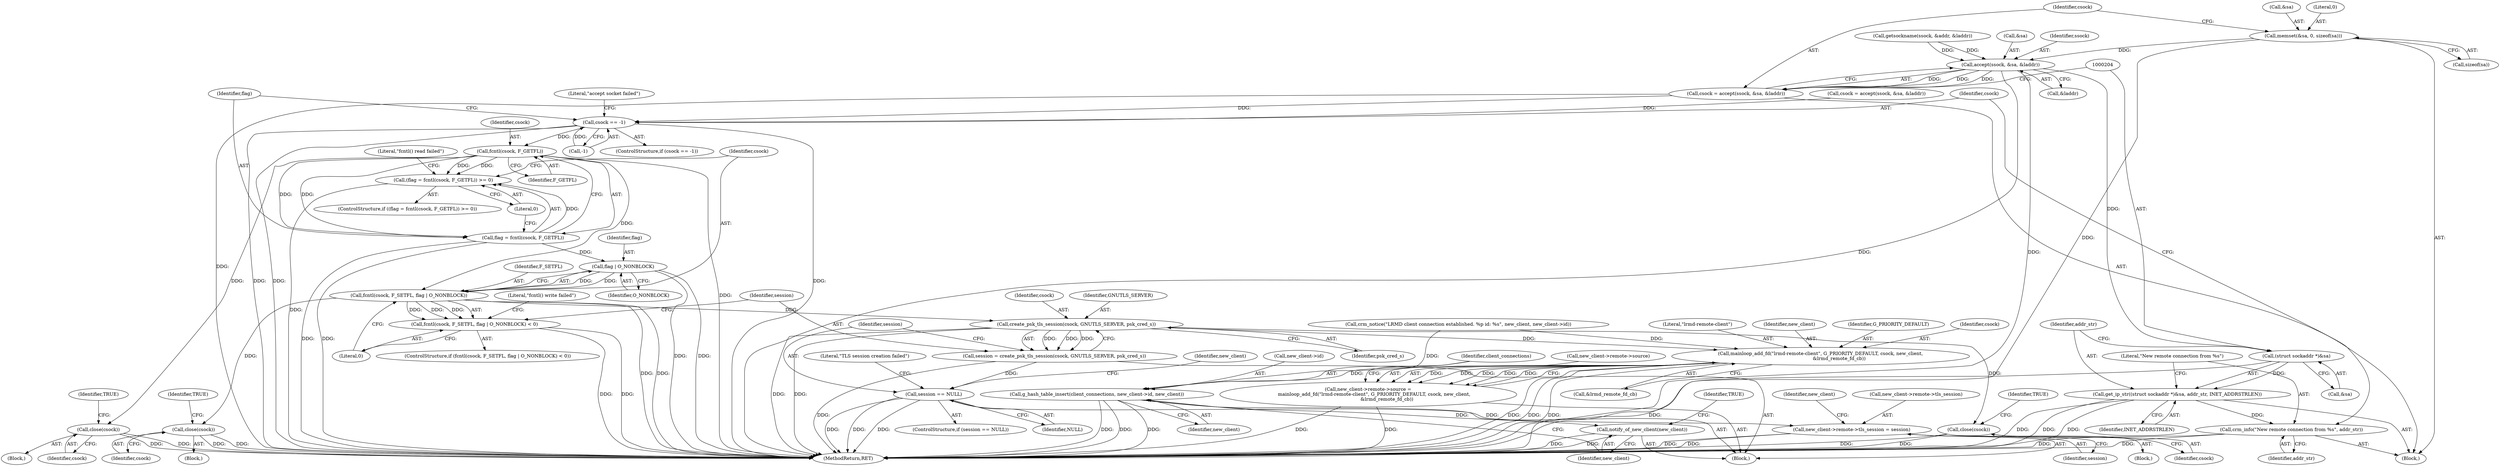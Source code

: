 digraph "1_pacemaker_5ec24a2642bd0854b884d1a9b51d12371373b410_0@API" {
"1000188" [label="(Call,memset(&sa, 0, sizeof(sa)))"];
"1000196" [label="(Call,accept(ssock, &sa, &laddr))"];
"1000194" [label="(Call,csock = accept(ssock, &sa, &laddr))"];
"1000213" [label="(Call,csock == -1)"];
"1000226" [label="(Call,fcntl(csock, F_GETFL))"];
"1000223" [label="(Call,(flag = fcntl(csock, F_GETFL)) >= 0)"];
"1000224" [label="(Call,flag = fcntl(csock, F_GETFL))"];
"1000236" [label="(Call,flag | O_NONBLOCK)"];
"1000233" [label="(Call,fcntl(csock, F_SETFL, flag | O_NONBLOCK))"];
"1000232" [label="(Call,fcntl(csock, F_SETFL, flag | O_NONBLOCK) < 0)"];
"1000243" [label="(Call,close(csock))"];
"1000257" [label="(Call,create_psk_tls_session(csock, GNUTLS_SERVER, psk_cred_s))"];
"1000255" [label="(Call,session = create_psk_tls_session(csock, GNUTLS_SERVER, psk_cred_s))"];
"1000262" [label="(Call,session == NULL)"];
"1000291" [label="(Call,new_client->remote->tls_session = session)"];
"1000268" [label="(Call,close(csock))"];
"1000325" [label="(Call,mainloop_add_fd(\"lrmd-remote-client\", G_PRIORITY_DEFAULT, csock, new_client,\n                         &lrmd_remote_fd_cb))"];
"1000319" [label="(Call,new_client->remote->source =\n        mainloop_add_fd(\"lrmd-remote-client\", G_PRIORITY_DEFAULT, csock, new_client,\n                         &lrmd_remote_fd_cb))"];
"1000332" [label="(Call,g_hash_table_insert(client_connections, new_client->id, new_client))"];
"1000338" [label="(Call,notify_of_new_client(new_client))"];
"1000251" [label="(Call,close(csock))"];
"1000203" [label="(Call,(struct sockaddr *)&sa)"];
"1000202" [label="(Call,get_ip_str((struct sockaddr *)&sa, addr_str, INET_ADDRSTRLEN))"];
"1000209" [label="(Call,crm_info(\"New remote connection from %s\", addr_str))"];
"1000227" [label="(Identifier,csock)"];
"1000162" [label="(Call,csock = accept(ssock, &sa, &laddr))"];
"1000202" [label="(Call,get_ip_str((struct sockaddr *)&sa, addr_str, INET_ADDRSTRLEN))"];
"1000330" [label="(Call,&lrmd_remote_fd_cb)"];
"1000327" [label="(Identifier,G_PRIORITY_DEFAULT)"];
"1000233" [label="(Call,fcntl(csock, F_SETFL, flag | O_NONBLOCK))"];
"1000254" [label="(Identifier,TRUE)"];
"1000269" [label="(Identifier,csock)"];
"1000243" [label="(Call,close(csock))"];
"1000300" [label="(Identifier,new_client)"];
"1000194" [label="(Call,csock = accept(ssock, &sa, &laddr))"];
"1000212" [label="(ControlStructure,if (csock == -1))"];
"1000223" [label="(Call,(flag = fcntl(csock, F_GETFL)) >= 0)"];
"1000210" [label="(Literal,\"New remote connection from %s\")"];
"1000242" [label="(Literal,\"fcntl() write failed\")"];
"1000262" [label="(Call,session == NULL)"];
"1000255" [label="(Call,session = create_psk_tls_session(csock, GNUTLS_SERVER, psk_cred_s))"];
"1000260" [label="(Identifier,psk_cred_s)"];
"1000297" [label="(Identifier,session)"];
"1000188" [label="(Call,memset(&sa, 0, sizeof(sa)))"];
"1000200" [label="(Call,&laddr)"];
"1000267" [label="(Literal,\"TLS session creation failed\")"];
"1000341" [label="(Identifier,TRUE)"];
"1000338" [label="(Call,notify_of_new_client(new_client))"];
"1000328" [label="(Identifier,csock)"];
"1000326" [label="(Literal,\"lrmd-remote-client\")"];
"1000225" [label="(Identifier,flag)"];
"1000215" [label="(Call,-1)"];
"1000244" [label="(Identifier,csock)"];
"1000203" [label="(Call,(struct sockaddr *)&sa)"];
"1000251" [label="(Call,close(csock))"];
"1000320" [label="(Call,new_client->remote->source)"];
"1000181" [label="(Block,)"];
"1000248" [label="(Block,)"];
"1000137" [label="(Call,getsockname(ssock, &addr, &laddr))"];
"1000234" [label="(Identifier,csock)"];
"1000261" [label="(ControlStructure,if (session == NULL))"];
"1000214" [label="(Identifier,csock)"];
"1000258" [label="(Identifier,csock)"];
"1000273" [label="(Identifier,new_client)"];
"1000268" [label="(Call,close(csock))"];
"1000198" [label="(Call,&sa)"];
"1000213" [label="(Call,csock == -1)"];
"1000224" [label="(Call,flag = fcntl(csock, F_GETFL))"];
"1000342" [label="(MethodReturn,RET)"];
"1000292" [label="(Call,new_client->remote->tls_session)"];
"1000228" [label="(Identifier,F_GETFL)"];
"1000337" [label="(Identifier,new_client)"];
"1000222" [label="(ControlStructure,if ((flag = fcntl(csock, F_GETFL)) >= 0))"];
"1000259" [label="(Identifier,GNUTLS_SERVER)"];
"1000240" [label="(Block,)"];
"1000236" [label="(Call,flag | O_NONBLOCK)"];
"1000235" [label="(Identifier,F_SETFL)"];
"1000196" [label="(Call,accept(ssock, &sa, &laddr))"];
"1000334" [label="(Call,new_client->id)"];
"1000265" [label="(Block,)"];
"1000252" [label="(Identifier,csock)"];
"1000339" [label="(Identifier,new_client)"];
"1000219" [label="(Literal,\"accept socket failed\")"];
"1000229" [label="(Literal,0)"];
"1000332" [label="(Call,g_hash_table_insert(client_connections, new_client->id, new_client))"];
"1000192" [label="(Call,sizeof(sa))"];
"1000195" [label="(Identifier,csock)"];
"1000231" [label="(ControlStructure,if (fcntl(csock, F_SETFL, flag | O_NONBLOCK) < 0))"];
"1000257" [label="(Call,create_psk_tls_session(csock, GNUTLS_SERVER, psk_cred_s))"];
"1000104" [label="(Block,)"];
"1000256" [label="(Identifier,session)"];
"1000271" [label="(Identifier,TRUE)"];
"1000226" [label="(Call,fcntl(csock, F_GETFL))"];
"1000237" [label="(Identifier,flag)"];
"1000209" [label="(Call,crm_info(\"New remote connection from %s\", addr_str))"];
"1000246" [label="(Identifier,TRUE)"];
"1000205" [label="(Call,&sa)"];
"1000325" [label="(Call,mainloop_add_fd(\"lrmd-remote-client\", G_PRIORITY_DEFAULT, csock, new_client,\n                         &lrmd_remote_fd_cb))"];
"1000207" [label="(Identifier,addr_str)"];
"1000238" [label="(Identifier,O_NONBLOCK)"];
"1000250" [label="(Literal,\"fcntl() read failed\")"];
"1000211" [label="(Identifier,addr_str)"];
"1000291" [label="(Call,new_client->remote->tls_session = session)"];
"1000208" [label="(Identifier,INET_ADDRSTRLEN)"];
"1000329" [label="(Identifier,new_client)"];
"1000197" [label="(Identifier,ssock)"];
"1000189" [label="(Call,&sa)"];
"1000232" [label="(Call,fcntl(csock, F_SETFL, flag | O_NONBLOCK) < 0)"];
"1000264" [label="(Identifier,NULL)"];
"1000313" [label="(Call,crm_notice(\"LRMD client connection established. %p id: %s\", new_client, new_client->id))"];
"1000191" [label="(Literal,0)"];
"1000263" [label="(Identifier,session)"];
"1000319" [label="(Call,new_client->remote->source =\n        mainloop_add_fd(\"lrmd-remote-client\", G_PRIORITY_DEFAULT, csock, new_client,\n                         &lrmd_remote_fd_cb))"];
"1000333" [label="(Identifier,client_connections)"];
"1000239" [label="(Literal,0)"];
"1000188" -> "1000181"  [label="AST: "];
"1000188" -> "1000192"  [label="CFG: "];
"1000189" -> "1000188"  [label="AST: "];
"1000191" -> "1000188"  [label="AST: "];
"1000192" -> "1000188"  [label="AST: "];
"1000195" -> "1000188"  [label="CFG: "];
"1000188" -> "1000342"  [label="DDG: "];
"1000188" -> "1000196"  [label="DDG: "];
"1000196" -> "1000194"  [label="AST: "];
"1000196" -> "1000200"  [label="CFG: "];
"1000197" -> "1000196"  [label="AST: "];
"1000198" -> "1000196"  [label="AST: "];
"1000200" -> "1000196"  [label="AST: "];
"1000194" -> "1000196"  [label="CFG: "];
"1000196" -> "1000342"  [label="DDG: "];
"1000196" -> "1000342"  [label="DDG: "];
"1000196" -> "1000194"  [label="DDG: "];
"1000196" -> "1000194"  [label="DDG: "];
"1000196" -> "1000194"  [label="DDG: "];
"1000137" -> "1000196"  [label="DDG: "];
"1000137" -> "1000196"  [label="DDG: "];
"1000196" -> "1000203"  [label="DDG: "];
"1000194" -> "1000181"  [label="AST: "];
"1000195" -> "1000194"  [label="AST: "];
"1000204" -> "1000194"  [label="CFG: "];
"1000194" -> "1000342"  [label="DDG: "];
"1000194" -> "1000213"  [label="DDG: "];
"1000213" -> "1000212"  [label="AST: "];
"1000213" -> "1000215"  [label="CFG: "];
"1000214" -> "1000213"  [label="AST: "];
"1000215" -> "1000213"  [label="AST: "];
"1000219" -> "1000213"  [label="CFG: "];
"1000225" -> "1000213"  [label="CFG: "];
"1000213" -> "1000342"  [label="DDG: "];
"1000213" -> "1000342"  [label="DDG: "];
"1000213" -> "1000342"  [label="DDG: "];
"1000162" -> "1000213"  [label="DDG: "];
"1000215" -> "1000213"  [label="DDG: "];
"1000213" -> "1000226"  [label="DDG: "];
"1000226" -> "1000224"  [label="AST: "];
"1000226" -> "1000228"  [label="CFG: "];
"1000227" -> "1000226"  [label="AST: "];
"1000228" -> "1000226"  [label="AST: "];
"1000224" -> "1000226"  [label="CFG: "];
"1000226" -> "1000342"  [label="DDG: "];
"1000226" -> "1000223"  [label="DDG: "];
"1000226" -> "1000223"  [label="DDG: "];
"1000226" -> "1000224"  [label="DDG: "];
"1000226" -> "1000224"  [label="DDG: "];
"1000226" -> "1000233"  [label="DDG: "];
"1000226" -> "1000251"  [label="DDG: "];
"1000223" -> "1000222"  [label="AST: "];
"1000223" -> "1000229"  [label="CFG: "];
"1000224" -> "1000223"  [label="AST: "];
"1000229" -> "1000223"  [label="AST: "];
"1000234" -> "1000223"  [label="CFG: "];
"1000250" -> "1000223"  [label="CFG: "];
"1000223" -> "1000342"  [label="DDG: "];
"1000224" -> "1000223"  [label="DDG: "];
"1000225" -> "1000224"  [label="AST: "];
"1000229" -> "1000224"  [label="CFG: "];
"1000224" -> "1000342"  [label="DDG: "];
"1000224" -> "1000342"  [label="DDG: "];
"1000224" -> "1000236"  [label="DDG: "];
"1000236" -> "1000233"  [label="AST: "];
"1000236" -> "1000238"  [label="CFG: "];
"1000237" -> "1000236"  [label="AST: "];
"1000238" -> "1000236"  [label="AST: "];
"1000233" -> "1000236"  [label="CFG: "];
"1000236" -> "1000342"  [label="DDG: "];
"1000236" -> "1000342"  [label="DDG: "];
"1000236" -> "1000233"  [label="DDG: "];
"1000236" -> "1000233"  [label="DDG: "];
"1000233" -> "1000232"  [label="AST: "];
"1000234" -> "1000233"  [label="AST: "];
"1000235" -> "1000233"  [label="AST: "];
"1000239" -> "1000233"  [label="CFG: "];
"1000233" -> "1000342"  [label="DDG: "];
"1000233" -> "1000342"  [label="DDG: "];
"1000233" -> "1000232"  [label="DDG: "];
"1000233" -> "1000232"  [label="DDG: "];
"1000233" -> "1000232"  [label="DDG: "];
"1000233" -> "1000243"  [label="DDG: "];
"1000233" -> "1000257"  [label="DDG: "];
"1000232" -> "1000231"  [label="AST: "];
"1000232" -> "1000239"  [label="CFG: "];
"1000239" -> "1000232"  [label="AST: "];
"1000242" -> "1000232"  [label="CFG: "];
"1000256" -> "1000232"  [label="CFG: "];
"1000232" -> "1000342"  [label="DDG: "];
"1000232" -> "1000342"  [label="DDG: "];
"1000243" -> "1000240"  [label="AST: "];
"1000243" -> "1000244"  [label="CFG: "];
"1000244" -> "1000243"  [label="AST: "];
"1000246" -> "1000243"  [label="CFG: "];
"1000243" -> "1000342"  [label="DDG: "];
"1000243" -> "1000342"  [label="DDG: "];
"1000257" -> "1000255"  [label="AST: "];
"1000257" -> "1000260"  [label="CFG: "];
"1000258" -> "1000257"  [label="AST: "];
"1000259" -> "1000257"  [label="AST: "];
"1000260" -> "1000257"  [label="AST: "];
"1000255" -> "1000257"  [label="CFG: "];
"1000257" -> "1000342"  [label="DDG: "];
"1000257" -> "1000342"  [label="DDG: "];
"1000257" -> "1000255"  [label="DDG: "];
"1000257" -> "1000255"  [label="DDG: "];
"1000257" -> "1000255"  [label="DDG: "];
"1000257" -> "1000268"  [label="DDG: "];
"1000257" -> "1000325"  [label="DDG: "];
"1000255" -> "1000104"  [label="AST: "];
"1000256" -> "1000255"  [label="AST: "];
"1000263" -> "1000255"  [label="CFG: "];
"1000255" -> "1000342"  [label="DDG: "];
"1000255" -> "1000262"  [label="DDG: "];
"1000262" -> "1000261"  [label="AST: "];
"1000262" -> "1000264"  [label="CFG: "];
"1000263" -> "1000262"  [label="AST: "];
"1000264" -> "1000262"  [label="AST: "];
"1000267" -> "1000262"  [label="CFG: "];
"1000273" -> "1000262"  [label="CFG: "];
"1000262" -> "1000342"  [label="DDG: "];
"1000262" -> "1000342"  [label="DDG: "];
"1000262" -> "1000342"  [label="DDG: "];
"1000262" -> "1000291"  [label="DDG: "];
"1000291" -> "1000104"  [label="AST: "];
"1000291" -> "1000297"  [label="CFG: "];
"1000292" -> "1000291"  [label="AST: "];
"1000297" -> "1000291"  [label="AST: "];
"1000300" -> "1000291"  [label="CFG: "];
"1000291" -> "1000342"  [label="DDG: "];
"1000291" -> "1000342"  [label="DDG: "];
"1000268" -> "1000265"  [label="AST: "];
"1000268" -> "1000269"  [label="CFG: "];
"1000269" -> "1000268"  [label="AST: "];
"1000271" -> "1000268"  [label="CFG: "];
"1000268" -> "1000342"  [label="DDG: "];
"1000268" -> "1000342"  [label="DDG: "];
"1000325" -> "1000319"  [label="AST: "];
"1000325" -> "1000330"  [label="CFG: "];
"1000326" -> "1000325"  [label="AST: "];
"1000327" -> "1000325"  [label="AST: "];
"1000328" -> "1000325"  [label="AST: "];
"1000329" -> "1000325"  [label="AST: "];
"1000330" -> "1000325"  [label="AST: "];
"1000319" -> "1000325"  [label="CFG: "];
"1000325" -> "1000342"  [label="DDG: "];
"1000325" -> "1000342"  [label="DDG: "];
"1000325" -> "1000342"  [label="DDG: "];
"1000325" -> "1000319"  [label="DDG: "];
"1000325" -> "1000319"  [label="DDG: "];
"1000325" -> "1000319"  [label="DDG: "];
"1000325" -> "1000319"  [label="DDG: "];
"1000325" -> "1000319"  [label="DDG: "];
"1000313" -> "1000325"  [label="DDG: "];
"1000325" -> "1000332"  [label="DDG: "];
"1000319" -> "1000104"  [label="AST: "];
"1000320" -> "1000319"  [label="AST: "];
"1000333" -> "1000319"  [label="CFG: "];
"1000319" -> "1000342"  [label="DDG: "];
"1000319" -> "1000342"  [label="DDG: "];
"1000332" -> "1000104"  [label="AST: "];
"1000332" -> "1000337"  [label="CFG: "];
"1000333" -> "1000332"  [label="AST: "];
"1000334" -> "1000332"  [label="AST: "];
"1000337" -> "1000332"  [label="AST: "];
"1000339" -> "1000332"  [label="CFG: "];
"1000332" -> "1000342"  [label="DDG: "];
"1000332" -> "1000342"  [label="DDG: "];
"1000332" -> "1000342"  [label="DDG: "];
"1000313" -> "1000332"  [label="DDG: "];
"1000332" -> "1000338"  [label="DDG: "];
"1000338" -> "1000104"  [label="AST: "];
"1000338" -> "1000339"  [label="CFG: "];
"1000339" -> "1000338"  [label="AST: "];
"1000341" -> "1000338"  [label="CFG: "];
"1000338" -> "1000342"  [label="DDG: "];
"1000338" -> "1000342"  [label="DDG: "];
"1000251" -> "1000248"  [label="AST: "];
"1000251" -> "1000252"  [label="CFG: "];
"1000252" -> "1000251"  [label="AST: "];
"1000254" -> "1000251"  [label="CFG: "];
"1000251" -> "1000342"  [label="DDG: "];
"1000251" -> "1000342"  [label="DDG: "];
"1000203" -> "1000202"  [label="AST: "];
"1000203" -> "1000205"  [label="CFG: "];
"1000204" -> "1000203"  [label="AST: "];
"1000205" -> "1000203"  [label="AST: "];
"1000207" -> "1000203"  [label="CFG: "];
"1000203" -> "1000342"  [label="DDG: "];
"1000203" -> "1000202"  [label="DDG: "];
"1000202" -> "1000181"  [label="AST: "];
"1000202" -> "1000208"  [label="CFG: "];
"1000207" -> "1000202"  [label="AST: "];
"1000208" -> "1000202"  [label="AST: "];
"1000210" -> "1000202"  [label="CFG: "];
"1000202" -> "1000342"  [label="DDG: "];
"1000202" -> "1000342"  [label="DDG: "];
"1000202" -> "1000342"  [label="DDG: "];
"1000202" -> "1000209"  [label="DDG: "];
"1000209" -> "1000181"  [label="AST: "];
"1000209" -> "1000211"  [label="CFG: "];
"1000210" -> "1000209"  [label="AST: "];
"1000211" -> "1000209"  [label="AST: "];
"1000214" -> "1000209"  [label="CFG: "];
"1000209" -> "1000342"  [label="DDG: "];
"1000209" -> "1000342"  [label="DDG: "];
}
